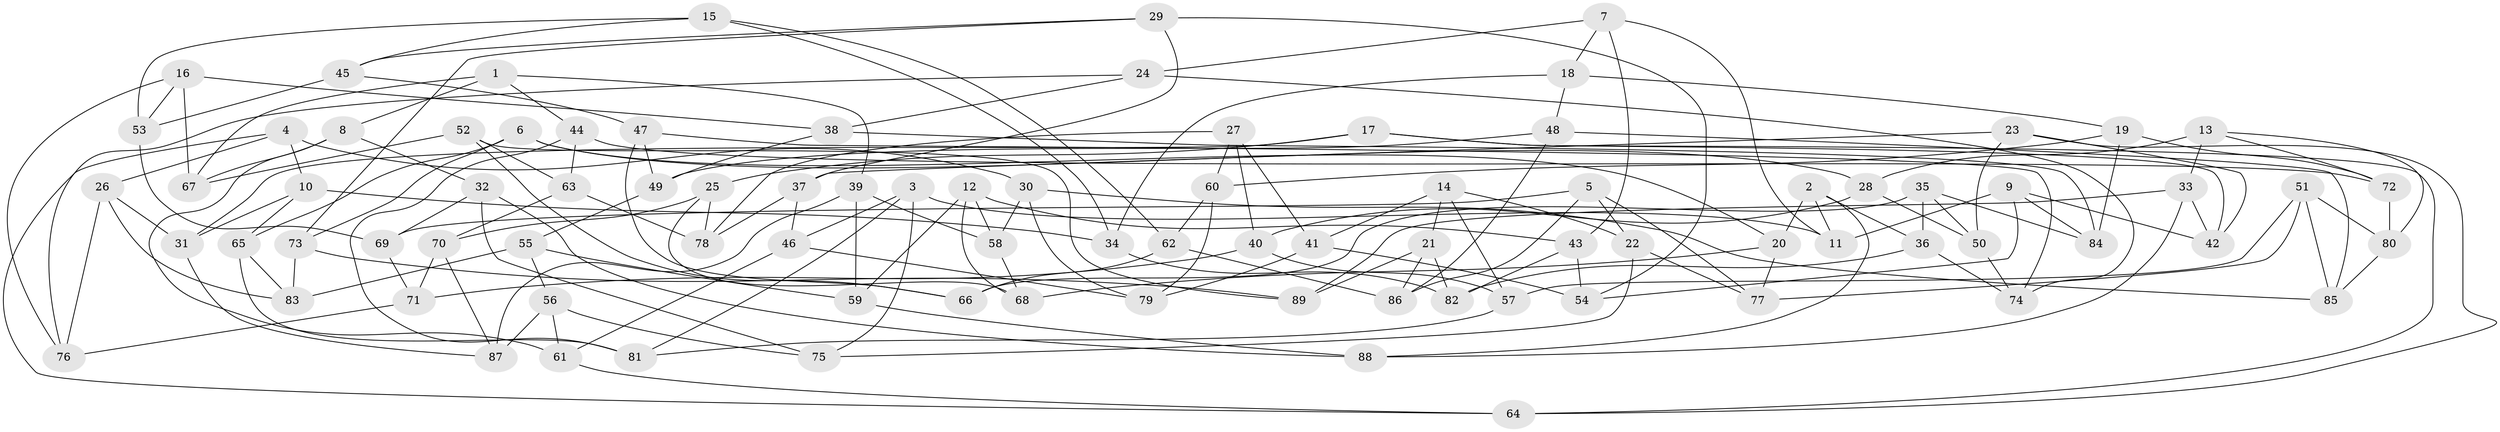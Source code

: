 // Generated by graph-tools (version 1.1) at 2025/16/03/09/25 04:16:12]
// undirected, 89 vertices, 178 edges
graph export_dot {
graph [start="1"]
  node [color=gray90,style=filled];
  1;
  2;
  3;
  4;
  5;
  6;
  7;
  8;
  9;
  10;
  11;
  12;
  13;
  14;
  15;
  16;
  17;
  18;
  19;
  20;
  21;
  22;
  23;
  24;
  25;
  26;
  27;
  28;
  29;
  30;
  31;
  32;
  33;
  34;
  35;
  36;
  37;
  38;
  39;
  40;
  41;
  42;
  43;
  44;
  45;
  46;
  47;
  48;
  49;
  50;
  51;
  52;
  53;
  54;
  55;
  56;
  57;
  58;
  59;
  60;
  61;
  62;
  63;
  64;
  65;
  66;
  67;
  68;
  69;
  70;
  71;
  72;
  73;
  74;
  75;
  76;
  77;
  78;
  79;
  80;
  81;
  82;
  83;
  84;
  85;
  86;
  87;
  88;
  89;
  1 -- 67;
  1 -- 8;
  1 -- 39;
  1 -- 44;
  2 -- 88;
  2 -- 11;
  2 -- 36;
  2 -- 20;
  3 -- 11;
  3 -- 75;
  3 -- 81;
  3 -- 46;
  4 -- 26;
  4 -- 64;
  4 -- 10;
  4 -- 30;
  5 -- 22;
  5 -- 86;
  5 -- 69;
  5 -- 77;
  6 -- 20;
  6 -- 73;
  6 -- 65;
  6 -- 28;
  7 -- 43;
  7 -- 24;
  7 -- 18;
  7 -- 11;
  8 -- 67;
  8 -- 61;
  8 -- 32;
  9 -- 84;
  9 -- 42;
  9 -- 54;
  9 -- 11;
  10 -- 34;
  10 -- 65;
  10 -- 31;
  12 -- 59;
  12 -- 43;
  12 -- 68;
  12 -- 58;
  13 -- 80;
  13 -- 33;
  13 -- 28;
  13 -- 72;
  14 -- 57;
  14 -- 21;
  14 -- 22;
  14 -- 41;
  15 -- 53;
  15 -- 45;
  15 -- 62;
  15 -- 34;
  16 -- 38;
  16 -- 53;
  16 -- 67;
  16 -- 76;
  17 -- 42;
  17 -- 25;
  17 -- 31;
  17 -- 64;
  18 -- 48;
  18 -- 34;
  18 -- 19;
  19 -- 72;
  19 -- 60;
  19 -- 84;
  20 -- 68;
  20 -- 77;
  21 -- 89;
  21 -- 82;
  21 -- 86;
  22 -- 75;
  22 -- 77;
  23 -- 37;
  23 -- 64;
  23 -- 50;
  23 -- 42;
  24 -- 76;
  24 -- 38;
  24 -- 74;
  25 -- 78;
  25 -- 68;
  25 -- 70;
  26 -- 83;
  26 -- 31;
  26 -- 76;
  27 -- 40;
  27 -- 41;
  27 -- 78;
  27 -- 60;
  28 -- 50;
  28 -- 40;
  29 -- 54;
  29 -- 73;
  29 -- 45;
  29 -- 37;
  30 -- 79;
  30 -- 58;
  30 -- 85;
  31 -- 87;
  32 -- 69;
  32 -- 75;
  32 -- 88;
  33 -- 88;
  33 -- 42;
  33 -- 89;
  34 -- 82;
  35 -- 84;
  35 -- 36;
  35 -- 50;
  35 -- 66;
  36 -- 82;
  36 -- 74;
  37 -- 46;
  37 -- 78;
  38 -- 49;
  38 -- 84;
  39 -- 87;
  39 -- 58;
  39 -- 59;
  40 -- 71;
  40 -- 57;
  41 -- 79;
  41 -- 54;
  43 -- 54;
  43 -- 82;
  44 -- 72;
  44 -- 63;
  44 -- 81;
  45 -- 53;
  45 -- 47;
  46 -- 79;
  46 -- 61;
  47 -- 49;
  47 -- 66;
  47 -- 74;
  48 -- 85;
  48 -- 86;
  48 -- 49;
  49 -- 55;
  50 -- 74;
  51 -- 77;
  51 -- 57;
  51 -- 85;
  51 -- 80;
  52 -- 66;
  52 -- 89;
  52 -- 67;
  52 -- 63;
  53 -- 69;
  55 -- 83;
  55 -- 56;
  55 -- 59;
  56 -- 87;
  56 -- 75;
  56 -- 61;
  57 -- 81;
  58 -- 68;
  59 -- 88;
  60 -- 79;
  60 -- 62;
  61 -- 64;
  62 -- 86;
  62 -- 66;
  63 -- 70;
  63 -- 78;
  65 -- 81;
  65 -- 83;
  69 -- 71;
  70 -- 71;
  70 -- 87;
  71 -- 76;
  72 -- 80;
  73 -- 89;
  73 -- 83;
  80 -- 85;
}
